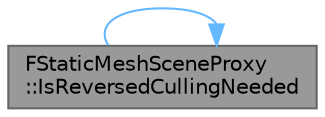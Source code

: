 digraph "FStaticMeshSceneProxy::IsReversedCullingNeeded"
{
 // INTERACTIVE_SVG=YES
 // LATEX_PDF_SIZE
  bgcolor="transparent";
  edge [fontname=Helvetica,fontsize=10,labelfontname=Helvetica,labelfontsize=10];
  node [fontname=Helvetica,fontsize=10,shape=box,height=0.2,width=0.4];
  rankdir="LR";
  Node1 [id="Node000001",label="FStaticMeshSceneProxy\l::IsReversedCullingNeeded",height=0.2,width=0.4,color="gray40", fillcolor="grey60", style="filled", fontcolor="black",tooltip="Returns whether this mesh needs reverse culling when using reversed indices."];
  Node1 -> Node1 [id="edge1_Node000001_Node000001",color="steelblue1",style="solid",tooltip=" "];
}
